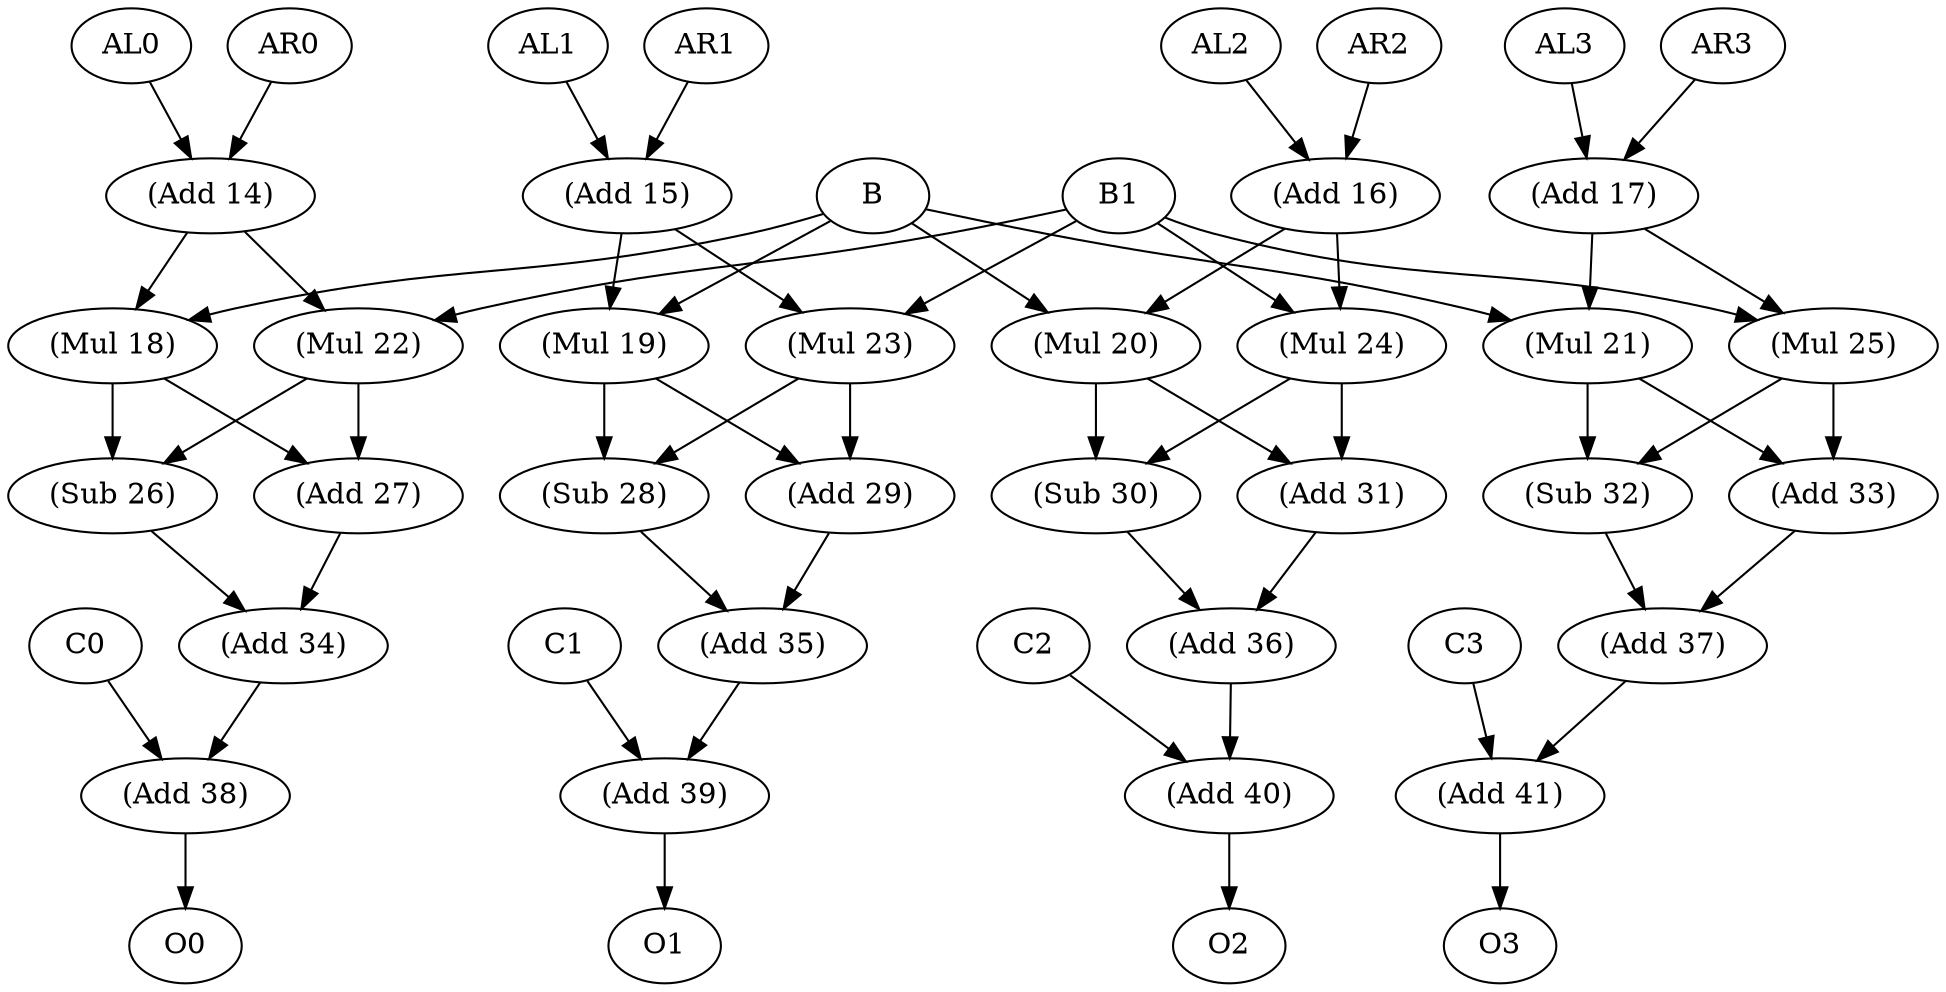 Digraph centrofir { 
N0 [ label = "AL0", opcode=input]; 
N1 [ label = "AR0", opcode=input]; 
N2 [ label = "C0", opcode=input];
N3 [ label = "AL1", opcode=input]; 
N4 [ label = "AR1", opcode=input]; 
N5 [ label = "C1", opcode=input];
N6 [ label = "AL2", opcode=input];
N7 [ label = "AR2", opcode=input]; 
N8 [ label = "C2", opcode=input];
N9 [ label = "AL3", opcode=input];
N10 [ label = "AR3", opcode=input]; 
N11 [ label = "C3", opcode=input]; 
N12 [ label = "B", opcode=input]; 
N13 [ label = "B1", opcode=input];
N14 [ label = "(Add 14)", opcode=ADD];
N15 [ label = "(Add 15)", opcode=ADD]; 
N16 [ label = "(Add 16)", opcode=ADD]; 
N17 [ label = "(Add 17)", opcode=ADD]; 
N18 [ label = "(Mul 18)", opcode=MUL]; 
N19 [ label = "(Mul 19)", opcode=MUL];
N20 [ label = "(Mul 20)", opcode=MUL]; 
N21 [ label = "(Mul 21)", opcode=MUL]; 
N22 [ label = "(Mul 22)", opcode=MUL];
N23 [ label = "(Mul 23)", opcode=MUL]; 
N24 [ label = "(Mul 24)", opcode=MUL]; 
N25 [ label = "(Mul 25)", opcode=MUL];
N26 [ label = "(Sub 26)", opcode=SUB]; 
N27 [ label = "(Add 27)", opcode=ADD]; 
N28 [ label = "(Sub 28)", opcode=SUB]; 
N29 [ label = "(Add 29)", opcode=ADD]; 
N30 [ label = "(Sub 30)", opcode=SUB]; 
N31 [ label = "(Add 31)", opcode=ADD]; 
N32 [ label = "(Sub 32)", opcode=SUB];
N33 [ label = "(Add 33)", opcode=ADD]; 
N34 [ label = "(Add 34)", opcode=ADD]; 
N35 [ label = "(Add 35)", opcode=ADD]; 
N36 [ label = "(Add 36)", opcode=ADD]; 
N37 [ label = "(Add 37)", opcode=ADD]; 
N38 [ label = "(Add 38)", opcode=ADD]; 
N39 [ label = "(Add 39)", opcode=ADD]; 
N40 [ label = "(Add 40)", opcode=ADD]; 
N41 [ label = "(Add 41)", opcode=ADD]; 
N42 [ label = "O0", opcode=output]; 
N43 [ label = "O1", opcode=output]; 
N44 [ label = "O2", opcode=output]; 
N45 [ label = "O3", opcode=output]; 
N0 -> N14[ color=black ];
N1 -> N14[ color=black ];
N2 -> N38[ color=black ];
N3 -> N15[ color=black ];
N4 -> N15[ color=black ]; 
N5 -> N39[ color=black ]; 
N6 -> N16[ color=black ];
N7 -> N16[ color=black ]; 
N8 -> N40[ color=black ]; 
N9 -> N17[ color=black ];
N10 -> N17[ color=black ];
N11 -> N41[ color=black ];
N12 -> N18[ color=black ];
N12 -> N19[ color=black ];
N12 -> N20[ color=black ];
N12 -> N21[ color=black ]; 
N13 -> N22[ color=black ];
N13 -> N23[ color=black ];
N13 -> N24[ color=black ];
N13 -> N25[ color=black ]; 
N14 -> N18[ color=black ];
N14 -> N22[ color=black ];
N15 -> N19[ color=black ];
N15 -> N23[ color=black ];
N16 -> N20[ color=black ];
N16 -> N24[ color=black ];
N17 -> N21[ color=black ];
N17 -> N25[ color=black ];
N18 -> N26[ color=black ];
N18 -> N27[ color=black ]; 
N19 -> N28[ color=black ];
N19 -> N29[ color=black ];
N20 -> N30[ color=black ];
N20 -> N31[ color=black ];
N21 -> N32[ color=black ];
N21 -> N33[ color=black ]; 
N22 -> N26[ color=black ];
N22 -> N27[ color=black ];
N23 -> N28[ color=black ];
N23 -> N29[ color=black ];
N24 -> N30[ color=black ];
N24 -> N31[ color=black ]; 
N25 -> N32[ color=black ];
N25 -> N33[ color=black ];
N26 -> N34[ color=black ];
N27 -> N34[ color=black ];
N28 -> N35[ color=black ];
N29 -> N35[ color=black ];
N30 -> N36[ color=black ];
N31 -> N36[ color=black ]; 
N32 -> N37[ color=black ];
N33 -> N37[ color=black ];
N34 -> N38[ color=black ];
N35 -> N39[ color=black ];
N36 -> N40[ color=black ];
N37 -> N41[ color=black ];
N38 -> N42[ color=black ];
N39 -> N43[ color=black ];
N40 -> N44[ color=black ];
N41 -> N45[ color=black ];

}
